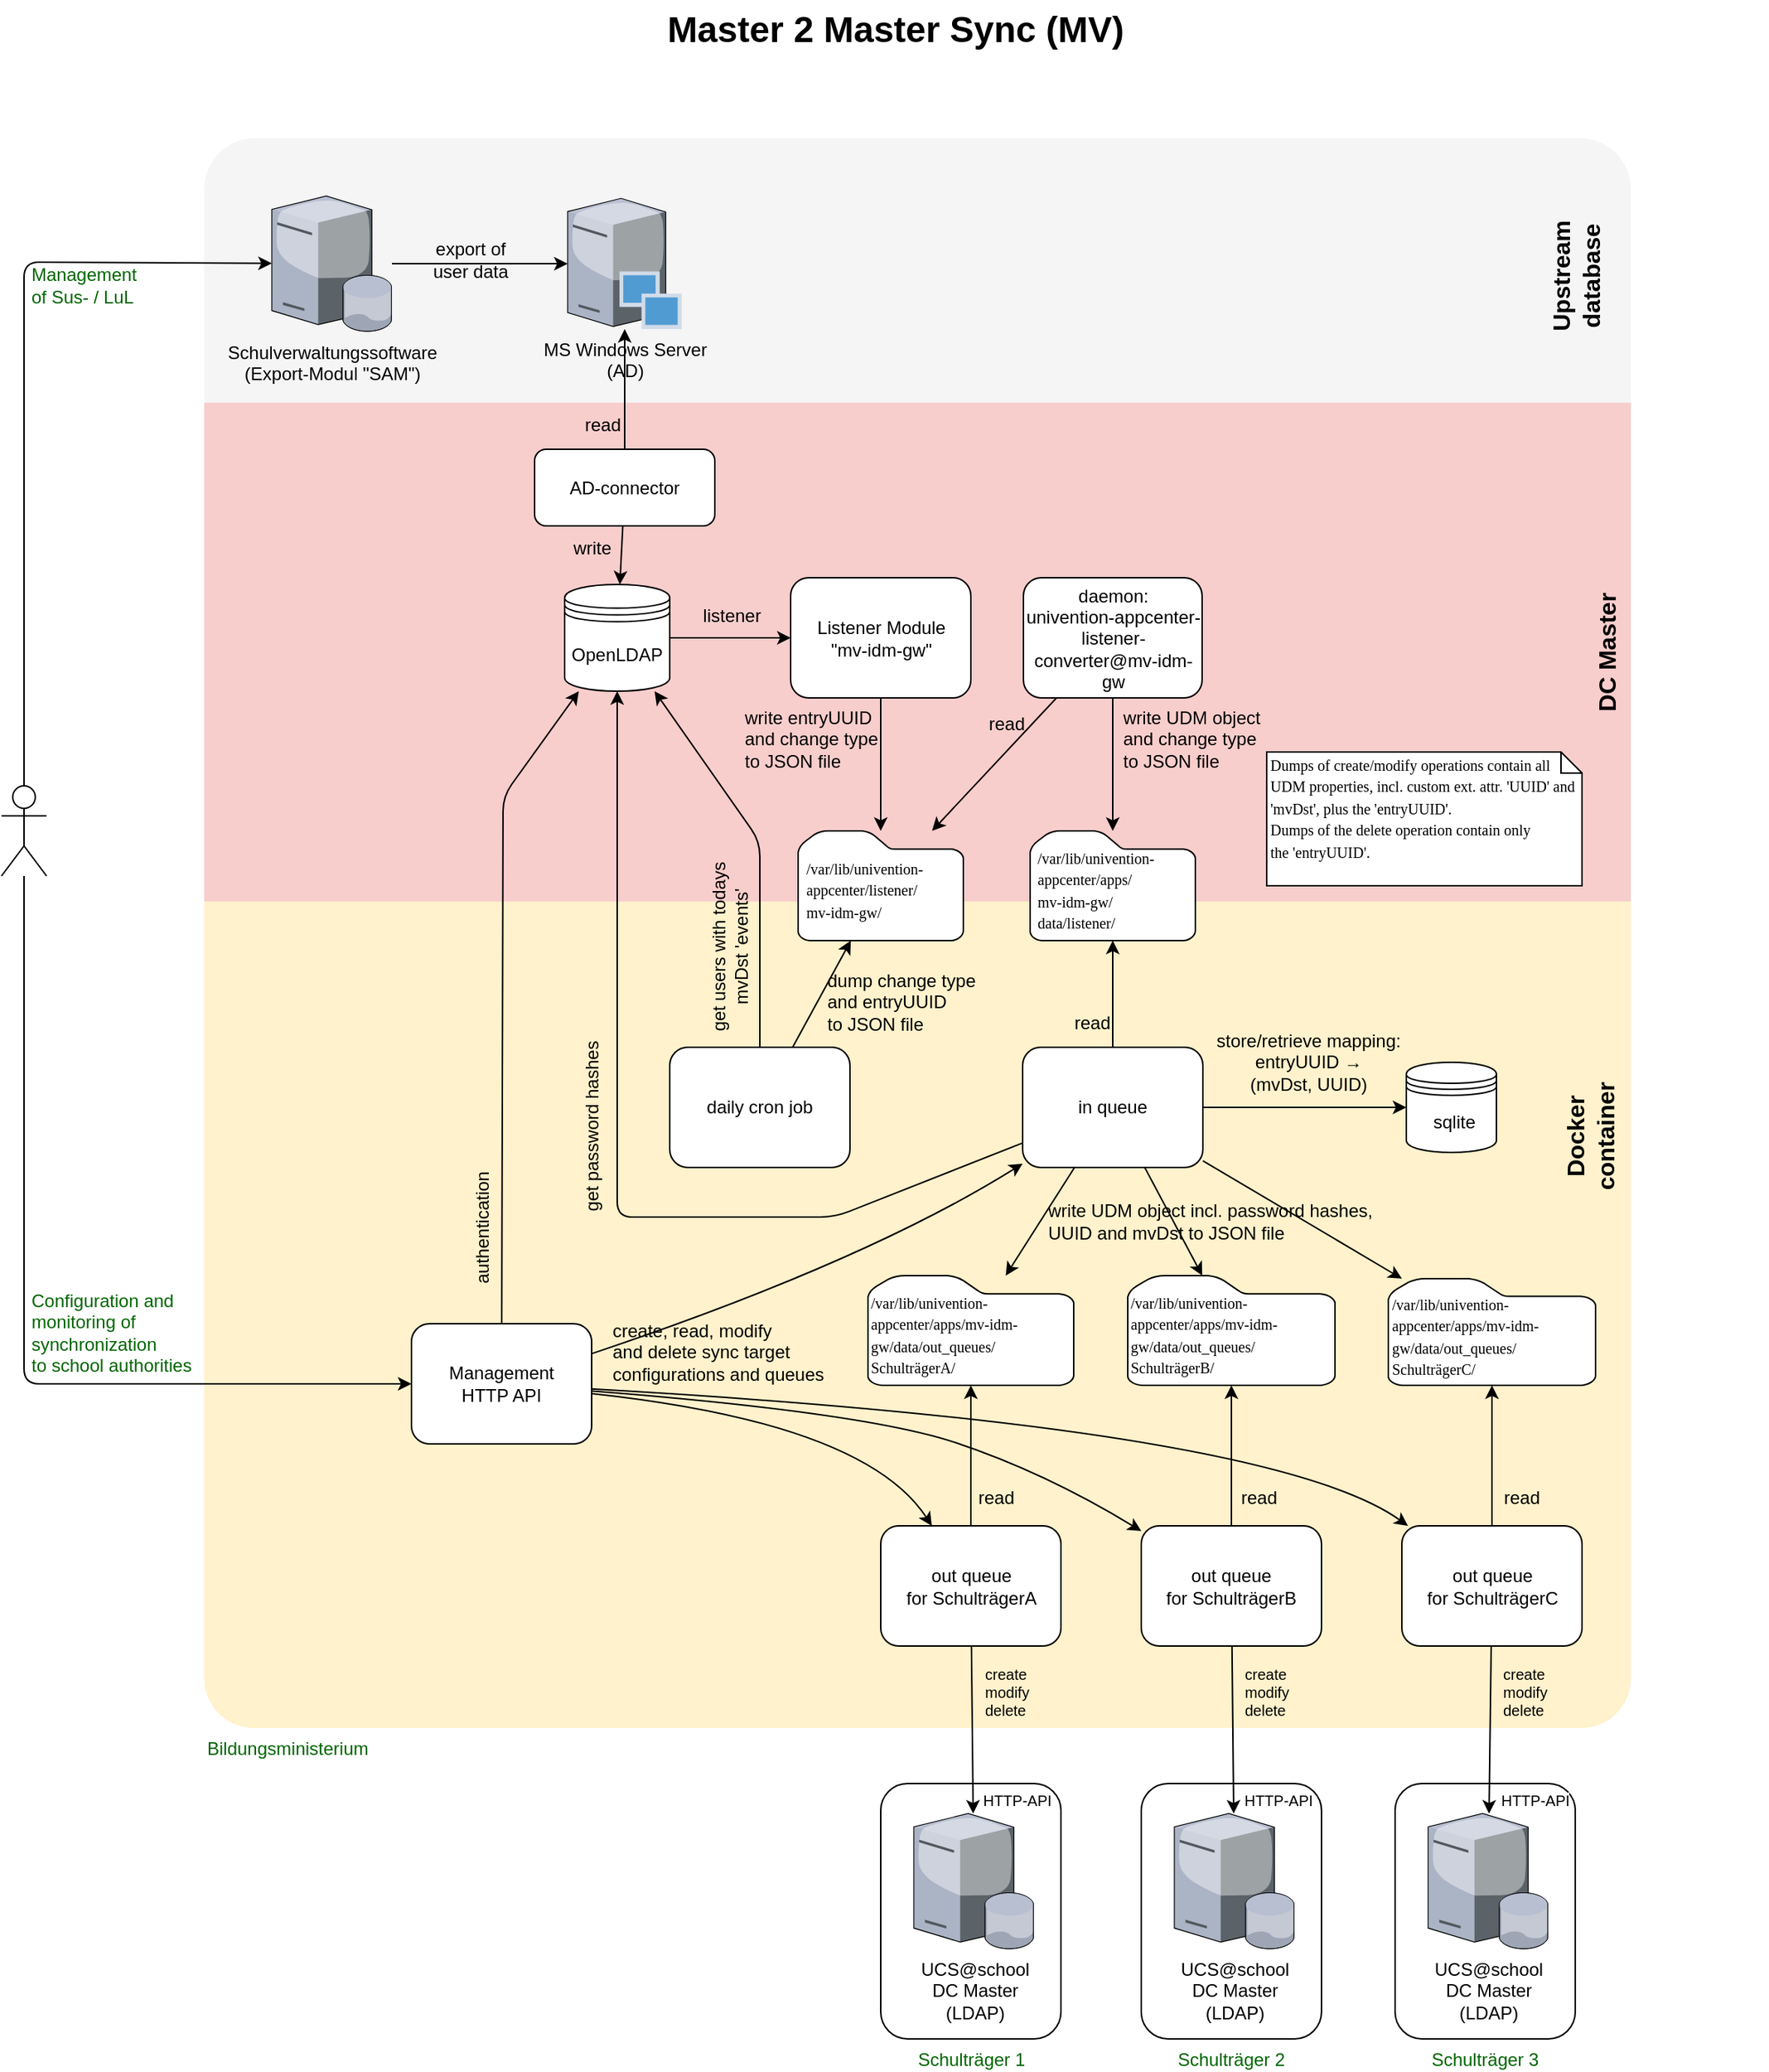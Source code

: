 <mxfile version="11.1.4" type="device"><diagram name="Page-1" id="e3a06f82-3646-2815-327d-82caf3d4e204"><mxGraphModel dx="2200" dy="1292" grid="1" gridSize="10" guides="1" tooltips="1" connect="1" arrows="1" fold="1" page="1" pageScale="1.5" pageWidth="827" pageHeight="1169" background="none" math="0" shadow="0"><root><mxCell id="0" style=";html=1;"/><mxCell id="1" style=";html=1;" parent="0"/><mxCell id="p7PzKAsiORyZHISJg6rD-92" value="&lt;font color=&quot;#006600&quot;&gt;Bildungsministerium&lt;/font&gt;" style="rounded=1;whiteSpace=wrap;html=1;labelPosition=center;verticalLabelPosition=bottom;align=center;verticalAlign=top;strokeColor=none;fillColor=#f5f5f5;fontColor=#333333;" parent="1" vertex="1"><mxGeometry x="160" y="142" width="950" height="226" as="geometry"/></mxCell><mxCell id="Fv9wVL-wuWfZurTPlImG-31" value="" style="rounded=1;whiteSpace=wrap;html=1;labelPosition=center;verticalLabelPosition=bottom;align=center;verticalAlign=top;fillColor=#fff2cc;strokeColor=none;" parent="1" vertex="1"><mxGeometry x="160" y="350" width="950" height="810" as="geometry"/></mxCell><mxCell id="p7PzKAsiORyZHISJg6rD-90" value="" style="rounded=0;whiteSpace=wrap;html=1;labelBackgroundColor=#ffffff;fontSize=12;align=left;fillColor=#f8cecc;strokeColor=none;" parent="1" vertex="1"><mxGeometry x="160" y="318" width="950" height="332" as="geometry"/></mxCell><mxCell id="p7PzKAsiORyZHISJg6rD-93" value="" style="rounded=1;whiteSpace=wrap;html=1;labelPosition=center;verticalLabelPosition=bottom;align=center;verticalAlign=top;fillColor=#fff2cc;strokeColor=none;" parent="1" vertex="1"><mxGeometry x="160" y="980" width="950" height="220" as="geometry"/></mxCell><mxCell id="Fv9wVL-wuWfZurTPlImG-1" value="MS Windows Server&lt;br&gt;(AD)" style="verticalLabelPosition=bottom;aspect=fixed;html=1;verticalAlign=top;strokeColor=none;align=center;outlineConnect=0;shape=mxgraph.citrix.provisioning_server;labelPosition=center;" parent="1" vertex="1"><mxGeometry x="402" y="182" width="76" height="87" as="geometry"/></mxCell><mxCell id="Fv9wVL-wuWfZurTPlImG-3" value="" style="endArrow=none;html=1;startArrow=classic;startFill=1;endFill=0;" parent="1" source="Fv9wVL-wuWfZurTPlImG-1" target="p7PzKAsiORyZHISJg6rD-13" edge="1"><mxGeometry width="50" height="50" relative="1" as="geometry"><mxPoint x="581.5" y="397" as="sourcePoint"/><mxPoint x="330.5" y="1155.861" as="targetPoint"/></mxGeometry></mxCell><mxCell id="Fv9wVL-wuWfZurTPlImG-4" value="read" style="text;html=1;resizable=0;points=[];align=center;verticalAlign=middle;labelBackgroundColor=none;" parent="Fv9wVL-wuWfZurTPlImG-3" vertex="1" connectable="0"><mxGeometry x="0.342" relative="1" as="geometry"><mxPoint x="-15" y="10" as="offset"/></mxGeometry></mxCell><mxCell id="p7PzKAsiORyZHISJg6rD-4" value="OpenLDAP" style="shape=datastore;whiteSpace=wrap;html=1;labelPosition=center;verticalLabelPosition=middle;align=center;verticalAlign=middle;" parent="1" vertex="1"><mxGeometry x="400" y="439.0" width="70" height="71" as="geometry"/></mxCell><mxCell id="p7PzKAsiORyZHISJg6rD-5" value="Listener Module&lt;br&gt;&quot;mv-idm-gw&quot;" style="shape=ext;rounded=1;html=1;whiteSpace=wrap;" parent="1" vertex="1"><mxGeometry x="550.5" y="434.5" width="120" height="80" as="geometry"/></mxCell><mxCell id="p7PzKAsiORyZHISJg6rD-6" value="" style="endArrow=classic;html=1;" parent="1" source="p7PzKAsiORyZHISJg6rD-4" target="p7PzKAsiORyZHISJg6rD-5" edge="1"><mxGeometry width="50" height="50" relative="1" as="geometry"><mxPoint x="422.5" y="620.0" as="sourcePoint"/><mxPoint x="576.5" y="620.0" as="targetPoint"/></mxGeometry></mxCell><mxCell id="p7PzKAsiORyZHISJg6rD-7" value="listener" style="text;html=1;resizable=0;points=[];align=center;verticalAlign=middle;labelBackgroundColor=none;" parent="p7PzKAsiORyZHISJg6rD-6" vertex="1" connectable="0"><mxGeometry x="0.342" relative="1" as="geometry"><mxPoint x="-13.5" y="-14.5" as="offset"/></mxGeometry></mxCell><mxCell id="p7PzKAsiORyZHISJg6rD-13" value="AD-connector" style="shape=ext;rounded=1;html=1;whiteSpace=wrap;" parent="1" vertex="1"><mxGeometry x="380" y="349" width="120" height="51" as="geometry"/></mxCell><mxCell id="p7PzKAsiORyZHISJg6rD-14" value="" style="endArrow=classic;html=1;" parent="1" source="p7PzKAsiORyZHISJg6rD-13" target="p7PzKAsiORyZHISJg6rD-4" edge="1"><mxGeometry width="50" height="50" relative="1" as="geometry"><mxPoint x="115.0" y="679.0" as="sourcePoint"/><mxPoint x="219" y="679.0" as="targetPoint"/></mxGeometry></mxCell><mxCell id="p7PzKAsiORyZHISJg6rD-15" value="write" style="text;html=1;resizable=0;points=[];align=center;verticalAlign=middle;labelBackgroundColor=none;" parent="p7PzKAsiORyZHISJg6rD-14" vertex="1" connectable="0"><mxGeometry x="0.342" relative="1" as="geometry"><mxPoint x="-19.5" y="-11" as="offset"/></mxGeometry></mxCell><mxCell id="p7PzKAsiORyZHISJg6rD-18" value="&lt;div&gt;daemon:&lt;/div&gt;&lt;div&gt;univention-appcenter-listener-converter@mv-idm-gw&lt;/div&gt;" style="shape=ext;rounded=1;html=1;whiteSpace=wrap;" parent="1" vertex="1"><mxGeometry x="705.5" y="434.5" width="119" height="80" as="geometry"/></mxCell><mxCell id="p7PzKAsiORyZHISJg6rD-30" value="in queue" style="shape=ext;rounded=1;html=1;whiteSpace=wrap;" parent="1" vertex="1"><mxGeometry x="705" y="747.0" width="120" height="80" as="geometry"/></mxCell><mxCell id="p7PzKAsiORyZHISJg6rD-36" value="sqlite" style="shape=datastore;whiteSpace=wrap;html=1;labelPosition=center;verticalLabelPosition=middle;align=center;verticalAlign=middle;spacingLeft=3;" parent="1" vertex="1"><mxGeometry x="960.5" y="757.0" width="60" height="60" as="geometry"/></mxCell><mxCell id="p7PzKAsiORyZHISJg6rD-37" value="" style="endArrow=none;html=1;startArrow=classic;startFill=1;endFill=0;" parent="1" source="p7PzKAsiORyZHISJg6rD-36" target="p7PzKAsiORyZHISJg6rD-30" edge="1"><mxGeometry width="50" height="50" relative="1" as="geometry"><mxPoint x="692.5" y="892.5" as="sourcePoint"/><mxPoint x="692.5" y="1002.5" as="targetPoint"/></mxGeometry></mxCell><mxCell id="p7PzKAsiORyZHISJg6rD-38" value="store/retrieve&amp;nbsp;&lt;span style=&quot;text-align: left ; white-space: normal&quot;&gt;mapping:&lt;/span&gt;&lt;br&gt;&lt;span style=&quot;text-align: left ; white-space: normal&quot;&gt;entryUUID →&lt;br&gt;(mvDst, UUID)&lt;/span&gt;" style="text;html=1;resizable=0;points=[];align=center;verticalAlign=middle;labelBackgroundColor=none;spacingLeft=3;" parent="p7PzKAsiORyZHISJg6rD-37" vertex="1" connectable="0"><mxGeometry x="0.342" relative="1" as="geometry"><mxPoint x="23.5" y="-30" as="offset"/></mxGeometry></mxCell><mxCell id="p7PzKAsiORyZHISJg6rD-49" value="&lt;span&gt;&lt;font face=&quot;verdana&quot;&gt;&lt;span style=&quot;font-size: 10px&quot;&gt;/var/lib/univention-&lt;br&gt;appcenter/apps/mv-idm-&lt;br&gt;gw/data/out_queues/&lt;br&gt;SchulträgerA/&lt;/span&gt;&lt;/font&gt;&lt;br&gt;&lt;/span&gt;" style="shadow=0;dashed=0;html=1;strokeColor=#000000;labelPosition=center;verticalLabelPosition=middle;verticalAlign=middle;align=left;shape=mxgraph.mscae.enterprise.folder;fillColor=#ffffff;fontFamily=Helvetica;fontSize=12;fontColor=#000000;spacing=2;spacingTop=4;" parent="1" vertex="1"><mxGeometry x="602" y="899.0" width="137" height="73" as="geometry"/></mxCell><mxCell id="p7PzKAsiORyZHISJg6rD-50" value="&lt;span style=&quot;font-family: &amp;#34;verdana&amp;#34; ; font-size: 10px&quot;&gt;/var/lib/univention-&lt;br&gt;appcenter/apps/&lt;/span&gt;&lt;span style=&quot;font-family: &amp;#34;verdana&amp;#34; ; font-size: 10px&quot;&gt;mv-idm-&lt;br&gt;gw/data/out_queues/&lt;br&gt;&lt;/span&gt;&lt;span style=&quot;font-family: &amp;#34;verdana&amp;#34; ; font-size: 10px&quot;&gt;SchulträgerB/&lt;/span&gt;&lt;span style=&quot;font-family: &amp;#34;verdana&amp;#34; ; font-size: 10px&quot;&gt;&lt;br&gt;&lt;/span&gt;" style="shadow=0;dashed=0;html=1;strokeColor=#000000;labelPosition=center;verticalLabelPosition=middle;verticalAlign=middle;align=left;shape=mxgraph.mscae.enterprise.folder;fillColor=#ffffff;fontFamily=Helvetica;fontSize=12;fontColor=#000000;spacingTop=4;" parent="1" vertex="1"><mxGeometry x="775" y="899" width="138" height="73" as="geometry"/></mxCell><mxCell id="p7PzKAsiORyZHISJg6rD-51" value="&lt;span style=&quot;font-family: &amp;#34;verdana&amp;#34; ; font-size: 10px&quot;&gt;/var/lib/univention-&lt;br&gt;appcenter/apps/&lt;/span&gt;&lt;span style=&quot;font-family: &amp;#34;verdana&amp;#34; ; font-size: 10px&quot;&gt;mv-idm-&lt;br&gt;gw/data/out_queues/&lt;br&gt;&lt;/span&gt;&lt;span style=&quot;font-family: &amp;#34;verdana&amp;#34; ; font-size: 10px&quot;&gt;SchulträgerC/&lt;/span&gt;&lt;span style=&quot;font-family: &amp;#34;verdana&amp;#34; ; font-size: 10px&quot;&gt;&lt;br&gt;&lt;/span&gt;" style="shadow=0;dashed=0;html=1;strokeColor=#000000;labelPosition=center;verticalLabelPosition=middle;verticalAlign=middle;align=left;shape=mxgraph.mscae.enterprise.folder;fillColor=#ffffff;fontFamily=Helvetica;fontSize=12;fontColor=#000000;spacingTop=4;" parent="1" vertex="1"><mxGeometry x="948.5" y="901.0" width="138" height="71" as="geometry"/></mxCell><mxCell id="p7PzKAsiORyZHISJg6rD-58" value="out queue&lt;br&gt;for SchulträgerA" style="shape=ext;rounded=1;html=1;whiteSpace=wrap;" parent="1" vertex="1"><mxGeometry x="610.5" y="1065.5" width="120" height="80" as="geometry"/></mxCell><mxCell id="p7PzKAsiORyZHISJg6rD-59" value="out queue&lt;br&gt;for SchulträgerC" style="shape=ext;rounded=1;html=1;whiteSpace=wrap;" parent="1" vertex="1"><mxGeometry x="957.5" y="1065.5" width="120" height="80" as="geometry"/></mxCell><mxCell id="p7PzKAsiORyZHISJg6rD-60" value="out queue&lt;br&gt;for SchulträgerB" style="shape=ext;rounded=1;html=1;whiteSpace=wrap;" parent="1" vertex="1"><mxGeometry x="784" y="1065.5" width="120" height="80" as="geometry"/></mxCell><mxCell id="p7PzKAsiORyZHISJg6rD-61" value="" style="endArrow=none;html=1;startArrow=classic;startFill=1;endFill=0;" parent="1" source="p7PzKAsiORyZHISJg6rD-49" target="p7PzKAsiORyZHISJg6rD-58" edge="1"><mxGeometry width="50" height="50" relative="1" as="geometry"><mxPoint x="520.5" y="1234.0" as="sourcePoint"/><mxPoint x="520.5" y="1344" as="targetPoint"/></mxGeometry></mxCell><mxCell id="p7PzKAsiORyZHISJg6rD-62" value="read" style="text;html=1;resizable=0;points=[];align=center;verticalAlign=middle;labelBackgroundColor=none;spacingLeft=3;" parent="p7PzKAsiORyZHISJg6rD-61" vertex="1" connectable="0"><mxGeometry x="0.342" relative="1" as="geometry"><mxPoint x="14.5" y="12.5" as="offset"/></mxGeometry></mxCell><mxCell id="p7PzKAsiORyZHISJg6rD-63" value="" style="endArrow=none;html=1;startArrow=classic;startFill=1;endFill=0;" parent="1" source="p7PzKAsiORyZHISJg6rD-50" target="p7PzKAsiORyZHISJg6rD-60" edge="1"><mxGeometry width="50" height="50" relative="1" as="geometry"><mxPoint x="676" y="1264" as="sourcePoint"/><mxPoint x="676" y="1374" as="targetPoint"/></mxGeometry></mxCell><mxCell id="p7PzKAsiORyZHISJg6rD-64" value="read" style="text;html=1;resizable=0;points=[];align=center;verticalAlign=middle;labelBackgroundColor=none;spacingLeft=3;" parent="p7PzKAsiORyZHISJg6rD-63" vertex="1" connectable="0"><mxGeometry x="0.342" relative="1" as="geometry"><mxPoint x="16" y="12.5" as="offset"/></mxGeometry></mxCell><mxCell id="p7PzKAsiORyZHISJg6rD-65" value="" style="endArrow=none;html=1;startArrow=classic;startFill=1;endFill=0;" parent="1" source="p7PzKAsiORyZHISJg6rD-51" target="p7PzKAsiORyZHISJg6rD-59" edge="1"><mxGeometry width="50" height="50" relative="1" as="geometry"><mxPoint x="950.5" y="1254" as="sourcePoint"/><mxPoint x="950.5" y="1364" as="targetPoint"/></mxGeometry></mxCell><mxCell id="p7PzKAsiORyZHISJg6rD-66" value="read" style="text;html=1;resizable=0;points=[];align=center;verticalAlign=middle;labelBackgroundColor=none;spacingLeft=3;" parent="p7PzKAsiORyZHISJg6rD-65" vertex="1" connectable="0"><mxGeometry x="0.342" relative="1" as="geometry"><mxPoint x="17.5" y="12.5" as="offset"/></mxGeometry></mxCell><mxCell id="p7PzKAsiORyZHISJg6rD-57" value="&lt;span style=&quot;font-size: 10px&quot;&gt;Dumps of create/modify operations contain all UDM properties, incl. custom ext. attr. 'UUID' and 'mvDst', plus the 'entryUUID'.&lt;br&gt;Dumps of the delete operation contain only the&amp;nbsp;&lt;/span&gt;&lt;span style=&quot;font-size: 10px&quot;&gt;'entryUUID'.&lt;/span&gt;&lt;span style=&quot;font-size: 10px&quot;&gt;&lt;br&gt;&lt;/span&gt;" style="shape=note;whiteSpace=wrap;html=1;size=14;verticalAlign=top;align=left;spacingTop=-6;rounded=0;shadow=0;comic=0;labelBackgroundColor=none;strokeColor=#000000;strokeWidth=1;fillColor=#FFFFFF;fontFamily=Verdana;fontSize=12;fontColor=#000000;" parent="1" vertex="1"><mxGeometry x="867.5" y="550.5" width="210" height="89" as="geometry"/></mxCell><mxCell id="p7PzKAsiORyZHISJg6rD-9" value="&lt;span style=&quot;font-family: verdana; font-size: 10px;&quot;&gt;/var/lib/univention-&lt;br&gt;appcenter/listener/&lt;br&gt;mv-idm-gw/&lt;br&gt;&lt;/span&gt;" style="shadow=0;dashed=0;html=1;strokeColor=#000000;labelPosition=center;verticalLabelPosition=middle;verticalAlign=middle;align=left;shape=mxgraph.mscae.enterprise.folder;fillColor=#ffffff;fontFamily=Helvetica;fontSize=12;fontColor=#000000;spacingLeft=3;spacingTop=4;" parent="1" vertex="1"><mxGeometry x="555.5" y="603.0" width="110" height="73" as="geometry"/></mxCell><mxCell id="p7PzKAsiORyZHISJg6rD-21" value="&lt;span style=&quot;&quot;&gt;&lt;font face=&quot;verdana&quot;&gt;&lt;span style=&quot;font-size: 10px&quot;&gt;/var/lib/univention-&lt;br&gt;appcenter/apps/&lt;br&gt;mv-idm-gw/&lt;br&gt;data/listener/&lt;/span&gt;&lt;/font&gt;&lt;br&gt;&lt;/span&gt;" style="shadow=0;dashed=0;html=1;strokeColor=#000000;labelPosition=center;verticalLabelPosition=middle;verticalAlign=middle;align=left;shape=mxgraph.mscae.enterprise.folder;fillColor=#ffffff;fontFamily=Helvetica;fontSize=12;fontColor=#000000;spacingLeft=3;spacingTop=4;" parent="1" vertex="1"><mxGeometry x="710" y="603.0" width="110" height="73" as="geometry"/></mxCell><mxCell id="p7PzKAsiORyZHISJg6rD-10" value="" style="endArrow=classic;html=1;" parent="1" source="p7PzKAsiORyZHISJg6rD-5" target="p7PzKAsiORyZHISJg6rD-9" edge="1"><mxGeometry width="50" height="50" relative="1" as="geometry"><mxPoint x="635.5" y="591.5" as="sourcePoint"/><mxPoint x="752.5" y="591.5" as="targetPoint"/></mxGeometry></mxCell><mxCell id="p7PzKAsiORyZHISJg6rD-11" value="write entryUUID&lt;br&gt;and change type&lt;br&gt;to JSON file" style="text;html=1;resizable=0;points=[];align=left;verticalAlign=middle;labelBackgroundColor=none;spacingRight=3;" parent="p7PzKAsiORyZHISJg6rD-10" vertex="1" connectable="0"><mxGeometry x="0.342" relative="1" as="geometry"><mxPoint x="-92.5" y="-32.5" as="offset"/></mxGeometry></mxCell><mxCell id="p7PzKAsiORyZHISJg6rD-19" value="" style="endArrow=classic;html=1;" parent="1" source="p7PzKAsiORyZHISJg6rD-18" target="p7PzKAsiORyZHISJg6rD-21" edge="1"><mxGeometry width="50" height="50" relative="1" as="geometry"><mxPoint x="464.5" y="688.5" as="sourcePoint"/><mxPoint x="464.5" y="798.5" as="targetPoint"/></mxGeometry></mxCell><mxCell id="p7PzKAsiORyZHISJg6rD-20" value="write UDM object&lt;br&gt;&lt;span style=&quot;text-align: right&quot;&gt;and change type&lt;br&gt;&lt;/span&gt;to JSON file" style="text;html=1;resizable=0;points=[];align=left;verticalAlign=middle;labelBackgroundColor=none;spacingLeft=3;" parent="p7PzKAsiORyZHISJg6rD-19" vertex="1" connectable="0"><mxGeometry x="0.342" relative="1" as="geometry"><mxPoint x="2" y="-32.5" as="offset"/></mxGeometry></mxCell><mxCell id="p7PzKAsiORyZHISJg6rD-22" value="" style="endArrow=classic;html=1;" parent="1" source="p7PzKAsiORyZHISJg6rD-18" target="p7PzKAsiORyZHISJg6rD-9" edge="1"><mxGeometry width="50" height="50" relative="1" as="geometry"><mxPoint x="692.5" y="688.5" as="sourcePoint"/><mxPoint x="692.5" y="798.5" as="targetPoint"/></mxGeometry></mxCell><mxCell id="p7PzKAsiORyZHISJg6rD-23" value="read" style="text;html=1;resizable=0;points=[];align=center;verticalAlign=middle;labelBackgroundColor=none;" parent="p7PzKAsiORyZHISJg6rD-22" vertex="1" connectable="0"><mxGeometry x="0.342" relative="1" as="geometry"><mxPoint x="21.5" y="-42" as="offset"/></mxGeometry></mxCell><mxCell id="p7PzKAsiORyZHISJg6rD-41" value="" style="endArrow=classic;html=1;" parent="1" source="p7PzKAsiORyZHISJg6rD-30" target="p7PzKAsiORyZHISJg6rD-4" edge="1"><mxGeometry width="50" height="50" relative="1" as="geometry"><mxPoint x="738.7" y="1092" as="sourcePoint"/><mxPoint x="674.3" y="1162" as="targetPoint"/><Array as="points"><mxPoint x="580" y="860"/><mxPoint x="435" y="860"/></Array></mxGeometry></mxCell><mxCell id="p7PzKAsiORyZHISJg6rD-42" value="get password hashes" style="text;html=1;resizable=0;points=[];align=center;verticalAlign=middle;labelBackgroundColor=none;rotation=-90;" parent="p7PzKAsiORyZHISJg6rD-41" vertex="1" connectable="0"><mxGeometry x="0.342" relative="1" as="geometry"><mxPoint x="-17" y="83" as="offset"/></mxGeometry></mxCell><mxCell id="p7PzKAsiORyZHISJg6rD-28" value="" style="endArrow=none;html=1;startArrow=classic;startFill=1;endFill=0;" parent="1" source="p7PzKAsiORyZHISJg6rD-21" target="p7PzKAsiORyZHISJg6rD-30" edge="1"><mxGeometry width="50" height="50" relative="1" as="geometry"><mxPoint x="514.5" y="1078.5" as="sourcePoint"/><mxPoint x="938.5" y="1562.361" as="targetPoint"/></mxGeometry></mxCell><mxCell id="p7PzKAsiORyZHISJg6rD-29" value="read" style="text;html=1;resizable=0;points=[];align=center;verticalAlign=middle;labelBackgroundColor=none;spacingLeft=3;" parent="p7PzKAsiORyZHISJg6rD-28" vertex="1" connectable="0"><mxGeometry x="0.342" relative="1" as="geometry"><mxPoint x="-16" y="7" as="offset"/></mxGeometry></mxCell><mxCell id="p7PzKAsiORyZHISJg6rD-103" value="DC Master" style="text;html=1;strokeColor=none;fillColor=none;align=center;verticalAlign=middle;whiteSpace=wrap;rounded=0;labelBackgroundColor=none;fontSize=16;fontColor=#000000;opacity=60;rotation=-90;fontStyle=1" parent="1" vertex="1"><mxGeometry x="1047" y="474" width="94" height="20" as="geometry"/></mxCell><mxCell id="p7PzKAsiORyZHISJg6rD-107" value="Upstream database" style="text;html=1;strokeColor=none;fillColor=none;align=center;verticalAlign=middle;whiteSpace=wrap;rounded=0;labelBackgroundColor=none;fontSize=16;fontColor=#000000;opacity=60;rotation=-90;fontStyle=1" parent="1" vertex="1"><mxGeometry x="1008" y="212" width="130" height="43" as="geometry"/></mxCell><mxCell id="p7PzKAsiORyZHISJg6rD-108" value="Schulverwaltungssoftware&lt;br&gt;(Export-Modul &quot;SAM&quot;)" style="verticalLabelPosition=bottom;aspect=fixed;html=1;verticalAlign=top;strokeColor=none;align=center;outlineConnect=0;shape=mxgraph.citrix.database_server;" parent="1" vertex="1"><mxGeometry x="205" y="180.5" width="80" height="90" as="geometry"/></mxCell><mxCell id="p7PzKAsiORyZHISJg6rD-109" value="" style="endArrow=classic;html=1;" parent="1" source="p7PzKAsiORyZHISJg6rD-108" target="Fv9wVL-wuWfZurTPlImG-1" edge="1"><mxGeometry width="50" height="50" relative="1" as="geometry"><mxPoint x="355" y="397" as="sourcePoint"/><mxPoint x="505.5" y="397" as="targetPoint"/></mxGeometry></mxCell><mxCell id="p7PzKAsiORyZHISJg6rD-110" value="export of&lt;br&gt;user data" style="text;html=1;resizable=0;points=[];align=center;verticalAlign=middle;labelBackgroundColor=none;" parent="p7PzKAsiORyZHISJg6rD-109" vertex="1" connectable="0"><mxGeometry x="0.342" relative="1" as="geometry"><mxPoint x="-26.5" y="-2.5" as="offset"/></mxGeometry></mxCell><mxCell id="p7PzKAsiORyZHISJg6rD-111" value="Management&lt;br&gt;HTTP API" style="shape=ext;rounded=1;html=1;whiteSpace=wrap;" parent="1" vertex="1"><mxGeometry x="298" y="931" width="120" height="80" as="geometry"/></mxCell><mxCell id="p7PzKAsiORyZHISJg6rD-113" value="" style="curved=1;endArrow=classic;html=1;fontSize=16;fontColor=#000000;" parent="1" source="p7PzKAsiORyZHISJg6rD-111" target="p7PzKAsiORyZHISJg6rD-60" edge="1"><mxGeometry width="50" height="50" relative="1" as="geometry"><mxPoint x="364" y="1297" as="sourcePoint"/><mxPoint x="414" y="1247" as="targetPoint"/><Array as="points"><mxPoint x="600" y="990"/><mxPoint x="720" y="1030"/></Array></mxGeometry></mxCell><mxCell id="p7PzKAsiORyZHISJg6rD-114" value="" style="curved=1;endArrow=classic;html=1;fontSize=16;fontColor=#000000;" parent="1" source="p7PzKAsiORyZHISJg6rD-111" target="p7PzKAsiORyZHISJg6rD-59" edge="1"><mxGeometry width="50" height="50" relative="1" as="geometry"><mxPoint x="374" y="1287" as="sourcePoint"/><mxPoint x="424" y="1237" as="targetPoint"/><Array as="points"><mxPoint x="870" y="1000"/></Array></mxGeometry></mxCell><mxCell id="p7PzKAsiORyZHISJg6rD-115" value="" style="curved=1;endArrow=classic;html=1;fontSize=16;fontColor=#000000;" parent="1" source="p7PzKAsiORyZHISJg6rD-111" target="p7PzKAsiORyZHISJg6rD-58" edge="1"><mxGeometry width="50" height="50" relative="1" as="geometry"><mxPoint x="384" y="1387" as="sourcePoint"/><mxPoint x="434" y="1337" as="targetPoint"/><Array as="points"><mxPoint x="600" y="997"/></Array></mxGeometry></mxCell><mxCell id="p7PzKAsiORyZHISJg6rD-117" value="" style="curved=1;endArrow=classic;html=1;fontSize=16;fontColor=#000000;" parent="1" source="p7PzKAsiORyZHISJg6rD-111" target="p7PzKAsiORyZHISJg6rD-30" edge="1"><mxGeometry width="50" height="50" relative="1" as="geometry"><mxPoint x="344" y="1177" as="sourcePoint"/><mxPoint x="394" y="1127" as="targetPoint"/><Array as="points"><mxPoint x="600" y="890"/></Array></mxGeometry></mxCell><mxCell id="p7PzKAsiORyZHISJg6rD-118" value="create, read,&amp;nbsp;modify&lt;br style=&quot;font-size: 12px&quot;&gt;and delete sync target&lt;br&gt;configurations and queues" style="text;html=1;resizable=0;points=[];align=left;verticalAlign=middle;labelBackgroundColor=none;fontSize=12;direction=south;" parent="p7PzKAsiORyZHISJg6rD-117" vertex="1" connectable="0"><mxGeometry x="-0.199" relative="1" as="geometry"><mxPoint x="-107.5" y="39" as="offset"/></mxGeometry></mxCell><mxCell id="p7PzKAsiORyZHISJg6rD-123" value="Bildungsministerium" style="text;html=1;fillColor=none;strokeColor=none;fontColor=#006600;" parent="1" vertex="1"><mxGeometry x="160" y="1200" width="120" height="30" as="geometry"/></mxCell><mxCell id="p7PzKAsiORyZHISJg6rD-203" value="" style="shape=umlActor;verticalLabelPosition=middle;labelBackgroundColor=#ffffff;verticalAlign=middle;html=1;outlineConnect=0;rounded=0;glass=0;comic=0;fillColor=none;gradientColor=none;fontColor=#006600;align=left;labelPosition=right;" parent="1" vertex="1"><mxGeometry x="25" y="573" width="30" height="60" as="geometry"/></mxCell><mxCell id="p7PzKAsiORyZHISJg6rD-204" value="" style="endArrow=classic;html=1;fontSize=12;fontColor=#006600;" parent="1" source="p7PzKAsiORyZHISJg6rD-203" target="p7PzKAsiORyZHISJg6rD-108" edge="1"><mxGeometry width="50" height="50" relative="1" as="geometry"><mxPoint x="100" y="597.5" as="sourcePoint"/><mxPoint x="150" y="547.5" as="targetPoint"/><Array as="points"><mxPoint x="40" y="224.5"/></Array></mxGeometry></mxCell><mxCell id="p7PzKAsiORyZHISJg6rD-206" value="Management&lt;br&gt;of&amp;nbsp;Sus- / LuL" style="text;html=1;resizable=0;points=[];align=left;verticalAlign=middle;labelBackgroundColor=none;fontColor=#006600;spacingLeft=3;" parent="p7PzKAsiORyZHISJg6rD-204" vertex="1" connectable="0"><mxGeometry x="-0.114" y="-3" relative="1" as="geometry"><mxPoint x="-3" y="-105.5" as="offset"/></mxGeometry></mxCell><mxCell id="p7PzKAsiORyZHISJg6rD-205" value="" style="endArrow=classic;html=1;fontSize=12;fontColor=#006600;" parent="1" source="p7PzKAsiORyZHISJg6rD-203" target="p7PzKAsiORyZHISJg6rD-111" edge="1"><mxGeometry width="50" height="50" relative="1" as="geometry"><mxPoint x="56.242" y="692" as="sourcePoint"/><mxPoint x="285" y="255.231" as="targetPoint"/><Array as="points"><mxPoint x="40" y="971"/></Array></mxGeometry></mxCell><mxCell id="p7PzKAsiORyZHISJg6rD-207" value="Configuration and&lt;br&gt;monitoring of&lt;br&gt;synchronization&lt;br&gt;to school authorities" style="text;html=1;resizable=0;points=[];align=left;verticalAlign=middle;labelBackgroundColor=none;fontColor=#006600;spacingLeft=3;" parent="p7PzKAsiORyZHISJg6rD-205" vertex="1" connectable="0"><mxGeometry x="-0.222" y="1" relative="1" as="geometry"><mxPoint x="-1" y="71.5" as="offset"/></mxGeometry></mxCell><mxCell id="p7PzKAsiORyZHISJg6rD-216" value="" style="endArrow=classic;html=1;fontSize=12;fontColor=#000000;" parent="1" source="p7PzKAsiORyZHISJg6rD-111" target="p7PzKAsiORyZHISJg6rD-4" edge="1"><mxGeometry width="50" height="50" relative="1" as="geometry"><mxPoint x="284.5" y="817.5" as="sourcePoint"/><mxPoint x="334.5" y="767.5" as="targetPoint"/><Array as="points"><mxPoint x="359" y="580"/></Array></mxGeometry></mxCell><mxCell id="p7PzKAsiORyZHISJg6rD-217" value="authentication" style="text;html=1;resizable=0;points=[];align=center;verticalAlign=middle;labelBackgroundColor=none;rotation=-90;" parent="p7PzKAsiORyZHISJg6rD-216" vertex="1" connectable="0"><mxGeometry x="-0.024" y="-100" relative="1" as="geometry"><mxPoint x="-113.5" y="149.5" as="offset"/></mxGeometry></mxCell><mxCell id="p7PzKAsiORyZHISJg6rD-222" value="daily cron job" style="shape=ext;rounded=1;html=1;whiteSpace=wrap;" parent="1" vertex="1"><mxGeometry x="470" y="747" width="120" height="80" as="geometry"/></mxCell><mxCell id="p7PzKAsiORyZHISJg6rD-223" value="" style="endArrow=none;html=1;startArrow=classic;startFill=1;endFill=0;" parent="1" source="p7PzKAsiORyZHISJg6rD-9" target="p7PzKAsiORyZHISJg6rD-222" edge="1"><mxGeometry width="50" height="50" relative="1" as="geometry"><mxPoint x="1070" y="925.5" as="sourcePoint"/><mxPoint x="1070" y="1059.5" as="targetPoint"/><Array as="points"/></mxGeometry></mxCell><mxCell id="p7PzKAsiORyZHISJg6rD-224" value="&lt;span style=&quot;&quot;&gt;dump change type&lt;/span&gt;&lt;br style=&quot;&quot;&gt;&lt;span style=&quot;&quot;&gt;and entryUUID&lt;/span&gt;&lt;br style=&quot;&quot;&gt;&lt;span style=&quot;&quot;&gt;to JSON file&lt;/span&gt;" style="text;html=1;resizable=0;points=[];align=left;verticalAlign=middle;labelBackgroundColor=none;spacingLeft=3;" parent="p7PzKAsiORyZHISJg6rD-223" vertex="1" connectable="0"><mxGeometry x="0.342" relative="1" as="geometry"><mxPoint x="5.5" y="-7.5" as="offset"/></mxGeometry></mxCell><mxCell id="p7PzKAsiORyZHISJg6rD-225" value="" style="endArrow=none;html=1;startArrow=classic;startFill=1;endFill=0;" parent="1" source="p7PzKAsiORyZHISJg6rD-4" target="p7PzKAsiORyZHISJg6rD-222" edge="1"><mxGeometry width="50" height="50" relative="1" as="geometry"><mxPoint x="1100" y="897.5" as="sourcePoint"/><mxPoint x="1100" y="1031.5" as="targetPoint"/><Array as="points"><mxPoint x="530" y="610"/></Array></mxGeometry></mxCell><mxCell id="p7PzKAsiORyZHISJg6rD-226" value="get users with todays&lt;br&gt;mvDst 'events'" style="text;html=1;resizable=0;points=[];align=center;verticalAlign=middle;labelBackgroundColor=none;spacingLeft=3;rotation=-90;" parent="p7PzKAsiORyZHISJg6rD-225" vertex="1" connectable="0"><mxGeometry x="0.342" relative="1" as="geometry"><mxPoint x="-20" y="20" as="offset"/></mxGeometry></mxCell><mxCell id="p7PzKAsiORyZHISJg6rD-227" value="Master 2 Master Sync (MV)" style="text;html=1;strokeColor=none;fillColor=none;align=center;verticalAlign=middle;whiteSpace=wrap;rounded=0;labelBackgroundColor=none;fontSize=24;fontStyle=1" parent="1" vertex="1"><mxGeometry x="40" y="50" width="1161" height="40" as="geometry"/></mxCell><mxCell id="eEm8QDs5ITuvRB7-UHU_-8" value="" style="group" parent="1" vertex="1" connectable="0"><mxGeometry x="953" y="1237" width="120" height="170" as="geometry"/></mxCell><mxCell id="p7PzKAsiORyZHISJg6rD-71" value="" style="group" parent="eEm8QDs5ITuvRB7-UHU_-8" vertex="1" connectable="0"><mxGeometry width="120" height="170" as="geometry"/></mxCell><mxCell id="Fv9wVL-wuWfZurTPlImG-28" value="&lt;font color=&quot;#006600&quot;&gt;Schulträger 3&lt;/font&gt;" style="rounded=1;whiteSpace=wrap;html=1;labelPosition=center;verticalLabelPosition=bottom;align=center;verticalAlign=top;" parent="p7PzKAsiORyZHISJg6rD-71" vertex="1"><mxGeometry width="120" height="170" as="geometry"/></mxCell><mxCell id="Fv9wVL-wuWfZurTPlImG-11" value="UCS@school&lt;br&gt;DC Master&lt;br&gt;(LDAP)" style="verticalLabelPosition=bottom;aspect=fixed;html=1;verticalAlign=top;strokeColor=none;align=center;outlineConnect=0;shape=mxgraph.citrix.database_server;" parent="p7PzKAsiORyZHISJg6rD-71" vertex="1"><mxGeometry x="22" y="20" width="80" height="90" as="geometry"/></mxCell><mxCell id="eEm8QDs5ITuvRB7-UHU_-9" value="" style="group" parent="1" vertex="1" connectable="0"><mxGeometry x="784" y="1237" width="120" height="170" as="geometry"/></mxCell><mxCell id="p7PzKAsiORyZHISJg6rD-72" value="" style="group" parent="eEm8QDs5ITuvRB7-UHU_-9" vertex="1" connectable="0"><mxGeometry width="120" height="170" as="geometry"/></mxCell><mxCell id="p7PzKAsiORyZHISJg6rD-73" value="&lt;font color=&quot;#006600&quot;&gt;Schulträger 2&lt;/font&gt;" style="rounded=1;whiteSpace=wrap;html=1;labelPosition=center;verticalLabelPosition=bottom;align=center;verticalAlign=top;" parent="p7PzKAsiORyZHISJg6rD-72" vertex="1"><mxGeometry width="120" height="170" as="geometry"/></mxCell><mxCell id="p7PzKAsiORyZHISJg6rD-74" value="UCS@school&lt;br&gt;DC Master&lt;br&gt;(LDAP)" style="verticalLabelPosition=bottom;aspect=fixed;html=1;verticalAlign=top;strokeColor=none;align=center;outlineConnect=0;shape=mxgraph.citrix.database_server;" parent="p7PzKAsiORyZHISJg6rD-72" vertex="1"><mxGeometry x="22" y="20" width="80" height="90" as="geometry"/></mxCell><mxCell id="eEm8QDs5ITuvRB7-UHU_-10" value="" style="group" parent="1" vertex="1" connectable="0"><mxGeometry x="610.5" y="1237" width="120" height="170" as="geometry"/></mxCell><mxCell id="p7PzKAsiORyZHISJg6rD-79" value="" style="group" parent="eEm8QDs5ITuvRB7-UHU_-10" vertex="1" connectable="0"><mxGeometry width="120" height="170" as="geometry"/></mxCell><mxCell id="p7PzKAsiORyZHISJg6rD-80" value="&lt;font color=&quot;#006600&quot;&gt;Schulträger 1&lt;/font&gt;" style="rounded=1;whiteSpace=wrap;html=1;labelPosition=center;verticalLabelPosition=bottom;align=center;verticalAlign=top;" parent="p7PzKAsiORyZHISJg6rD-79" vertex="1"><mxGeometry width="120" height="170" as="geometry"/></mxCell><mxCell id="p7PzKAsiORyZHISJg6rD-81" value="UCS@school&lt;br&gt;DC Master&lt;br&gt;(LDAP)" style="verticalLabelPosition=bottom;aspect=fixed;html=1;verticalAlign=top;strokeColor=none;align=center;outlineConnect=0;shape=mxgraph.citrix.database_server;" parent="p7PzKAsiORyZHISJg6rD-79" vertex="1"><mxGeometry x="22" y="20" width="80" height="90" as="geometry"/></mxCell><mxCell id="Fv9wVL-wuWfZurTPlImG-16" value="" style="endArrow=classic;html=1;" parent="1" source="p7PzKAsiORyZHISJg6rD-59" target="Fv9wVL-wuWfZurTPlImG-11" edge="1"><mxGeometry width="50" height="50" relative="1" as="geometry"><mxPoint x="770.5" y="1504.799" as="sourcePoint"/><mxPoint x="730" y="1600" as="targetPoint"/></mxGeometry></mxCell><mxCell id="p7PzKAsiORyZHISJg6rD-3" value="HTTP-API" style="text;html=1;resizable=0;points=[];align=center;verticalAlign=middle;labelBackgroundColor=#ffffff;spacingLeft=3;fontSize=10;" parent="Fv9wVL-wuWfZurTPlImG-16" vertex="1" connectable="0"><mxGeometry x="0.272" y="1" relative="1" as="geometry"><mxPoint x="27" y="31.5" as="offset"/></mxGeometry></mxCell><mxCell id="p7PzKAsiORyZHISJg6rD-99" value="&lt;span style=&quot;&quot;&gt;create&lt;/span&gt;&lt;br style=&quot;&quot;&gt;&lt;span style=&quot;&quot;&gt;modify&lt;/span&gt;&lt;br style=&quot;&quot;&gt;&lt;span style=&quot;&quot;&gt;delete&lt;/span&gt;" style="text;html=1;resizable=0;points=[];align=left;verticalAlign=middle;labelBackgroundColor=none;fontSize=10;fontColor=#000000;" parent="Fv9wVL-wuWfZurTPlImG-16" vertex="1" connectable="0"><mxGeometry x="-0.175" y="-1" relative="1" as="geometry"><mxPoint x="7.5" y="-16" as="offset"/></mxGeometry></mxCell><mxCell id="p7PzKAsiORyZHISJg6rD-75" value="" style="endArrow=classic;html=1;" parent="1" source="p7PzKAsiORyZHISJg6rD-60" target="p7PzKAsiORyZHISJg6rD-74" edge="1"><mxGeometry width="50" height="50" relative="1" as="geometry"><mxPoint x="680.432" y="1514.5" as="sourcePoint"/><mxPoint x="510.5" y="1675" as="targetPoint"/></mxGeometry></mxCell><mxCell id="p7PzKAsiORyZHISJg6rD-76" value="HTTP-API" style="text;html=1;resizable=0;points=[];align=center;verticalAlign=middle;labelBackgroundColor=#ffffff;spacingLeft=3;fontSize=10;" parent="p7PzKAsiORyZHISJg6rD-75" vertex="1" connectable="0"><mxGeometry x="0.272" y="1" relative="1" as="geometry"><mxPoint x="27" y="31.5" as="offset"/></mxGeometry></mxCell><mxCell id="p7PzKAsiORyZHISJg6rD-97" value="&lt;span style=&quot;&quot;&gt;create&lt;/span&gt;&lt;br style=&quot;&quot;&gt;&lt;span style=&quot;&quot;&gt;modify&lt;/span&gt;&lt;br style=&quot;&quot;&gt;&lt;span style=&quot;&quot;&gt;delete&lt;/span&gt;" style="text;html=1;resizable=0;points=[];align=left;verticalAlign=middle;labelBackgroundColor=none;fontSize=10;fontColor=#000000;" parent="p7PzKAsiORyZHISJg6rD-75" vertex="1" connectable="0"><mxGeometry x="-0.161" relative="1" as="geometry"><mxPoint x="6.5" y="-17" as="offset"/></mxGeometry></mxCell><mxCell id="p7PzKAsiORyZHISJg6rD-82" value="" style="endArrow=classic;html=1;" parent="1" source="p7PzKAsiORyZHISJg6rD-58" target="p7PzKAsiORyZHISJg6rD-81" edge="1"><mxGeometry width="50" height="50" relative="1" as="geometry"><mxPoint x="510.932" y="1459.5" as="sourcePoint"/><mxPoint x="341" y="1620" as="targetPoint"/></mxGeometry></mxCell><mxCell id="p7PzKAsiORyZHISJg6rD-83" value="HTTP-API" style="text;html=1;resizable=0;points=[];align=center;verticalAlign=middle;labelBackgroundColor=#ffffff;spacingLeft=3;fontSize=10;" parent="p7PzKAsiORyZHISJg6rD-82" vertex="1" connectable="0"><mxGeometry x="0.272" y="1" relative="1" as="geometry"><mxPoint x="27" y="31.5" as="offset"/></mxGeometry></mxCell><mxCell id="p7PzKAsiORyZHISJg6rD-96" value="create&lt;br&gt;modify&lt;br&gt;delete" style="text;html=1;resizable=0;points=[];align=left;verticalAlign=middle;labelBackgroundColor=none;fontSize=10;fontColor=#000000;" parent="p7PzKAsiORyZHISJg6rD-82" vertex="1" connectable="0"><mxGeometry x="-0.243" relative="1" as="geometry"><mxPoint x="6.5" y="-12" as="offset"/></mxGeometry></mxCell><mxCell id="eEm8QDs5ITuvRB7-UHU_-16" value="Docker container" style="text;html=1;strokeColor=none;fillColor=none;align=center;verticalAlign=middle;whiteSpace=wrap;rounded=0;labelBackgroundColor=none;fontSize=16;fontColor=#000000;opacity=60;rotation=-90;fontStyle=1" parent="1" vertex="1"><mxGeometry x="1017.5" y="787" width="130" height="39" as="geometry"/></mxCell><mxCell id="p7PzKAsiORyZHISJg6rD-53" value="&lt;div&gt;&lt;span style=&quot;white-space: nowrap&quot;&gt;write&amp;nbsp;&lt;/span&gt;&lt;span style=&quot;white-space: nowrap&quot;&gt;UDM object&amp;nbsp;&lt;/span&gt;&lt;span style=&quot;white-space: nowrap&quot;&gt;incl.&amp;nbsp;&lt;/span&gt;&lt;span style=&quot;white-space: nowrap&quot;&gt;password hashes&lt;/span&gt;&lt;span style=&quot;white-space: nowrap&quot;&gt;,&lt;/span&gt;&lt;/div&gt;&lt;div&gt;&lt;span style=&quot;white-space: nowrap&quot;&gt;UUID&amp;nbsp;&lt;/span&gt;&lt;span style=&quot;white-space: nowrap&quot;&gt;and mvDst to JSON file&lt;/span&gt;&lt;/div&gt;" style="text;html=1;strokeColor=none;fillColor=none;align=left;verticalAlign=middle;whiteSpace=wrap;rounded=0;labelBackgroundColor=none;fontSize=12;fontColor=#000000;" parent="1" vertex="1"><mxGeometry x="720" y="845" width="223" height="36" as="geometry"/></mxCell><mxCell id="KQ6qVnfcxvGxa7NJEX_w-1" value="" style="endArrow=classic;html=1;" edge="1" parent="1" source="p7PzKAsiORyZHISJg6rD-30" target="p7PzKAsiORyZHISJg6rD-49"><mxGeometry width="50" height="50" relative="1" as="geometry"><mxPoint x="980" y="770" as="sourcePoint"/><mxPoint x="1030" y="720" as="targetPoint"/></mxGeometry></mxCell><mxCell id="KQ6qVnfcxvGxa7NJEX_w-2" value="" style="endArrow=classic;html=1;" edge="1" parent="1" source="p7PzKAsiORyZHISJg6rD-30" target="p7PzKAsiORyZHISJg6rD-50"><mxGeometry width="50" height="50" relative="1" as="geometry"><mxPoint x="990" y="780" as="sourcePoint"/><mxPoint x="1040" y="730" as="targetPoint"/></mxGeometry></mxCell><mxCell id="KQ6qVnfcxvGxa7NJEX_w-3" value="" style="endArrow=classic;html=1;" edge="1" parent="1" source="p7PzKAsiORyZHISJg6rD-30" target="p7PzKAsiORyZHISJg6rD-51"><mxGeometry width="50" height="50" relative="1" as="geometry"><mxPoint x="970" y="790" as="sourcePoint"/><mxPoint x="1020" y="740" as="targetPoint"/></mxGeometry></mxCell></root></mxGraphModel></diagram></mxfile>